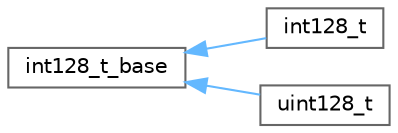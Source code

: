 digraph "类继承关系图"
{
 // LATEX_PDF_SIZE
  bgcolor="transparent";
  edge [fontname=Helvetica,fontsize=10,labelfontname=Helvetica,labelfontsize=10];
  node [fontname=Helvetica,fontsize=10,shape=box,height=0.2,width=0.4];
  rankdir="LR";
  Node0 [id="Node000000",label="int128_t_base",height=0.2,width=0.4,color="grey40", fillcolor="white", style="filled",URL="$structint128__t__base.html",tooltip=" "];
  Node0 -> Node1 [id="edge1098_Node000000_Node000001",dir="back",color="steelblue1",style="solid",tooltip=" "];
  Node1 [id="Node000001",label="int128_t",height=0.2,width=0.4,color="grey40", fillcolor="white", style="filled",URL="$structint128__t.html",tooltip=" "];
  Node0 -> Node2 [id="edge1099_Node000000_Node000002",dir="back",color="steelblue1",style="solid",tooltip=" "];
  Node2 [id="Node000002",label="uint128_t",height=0.2,width=0.4,color="grey40", fillcolor="white", style="filled",URL="$structuint128__t.html",tooltip=" "];
}
